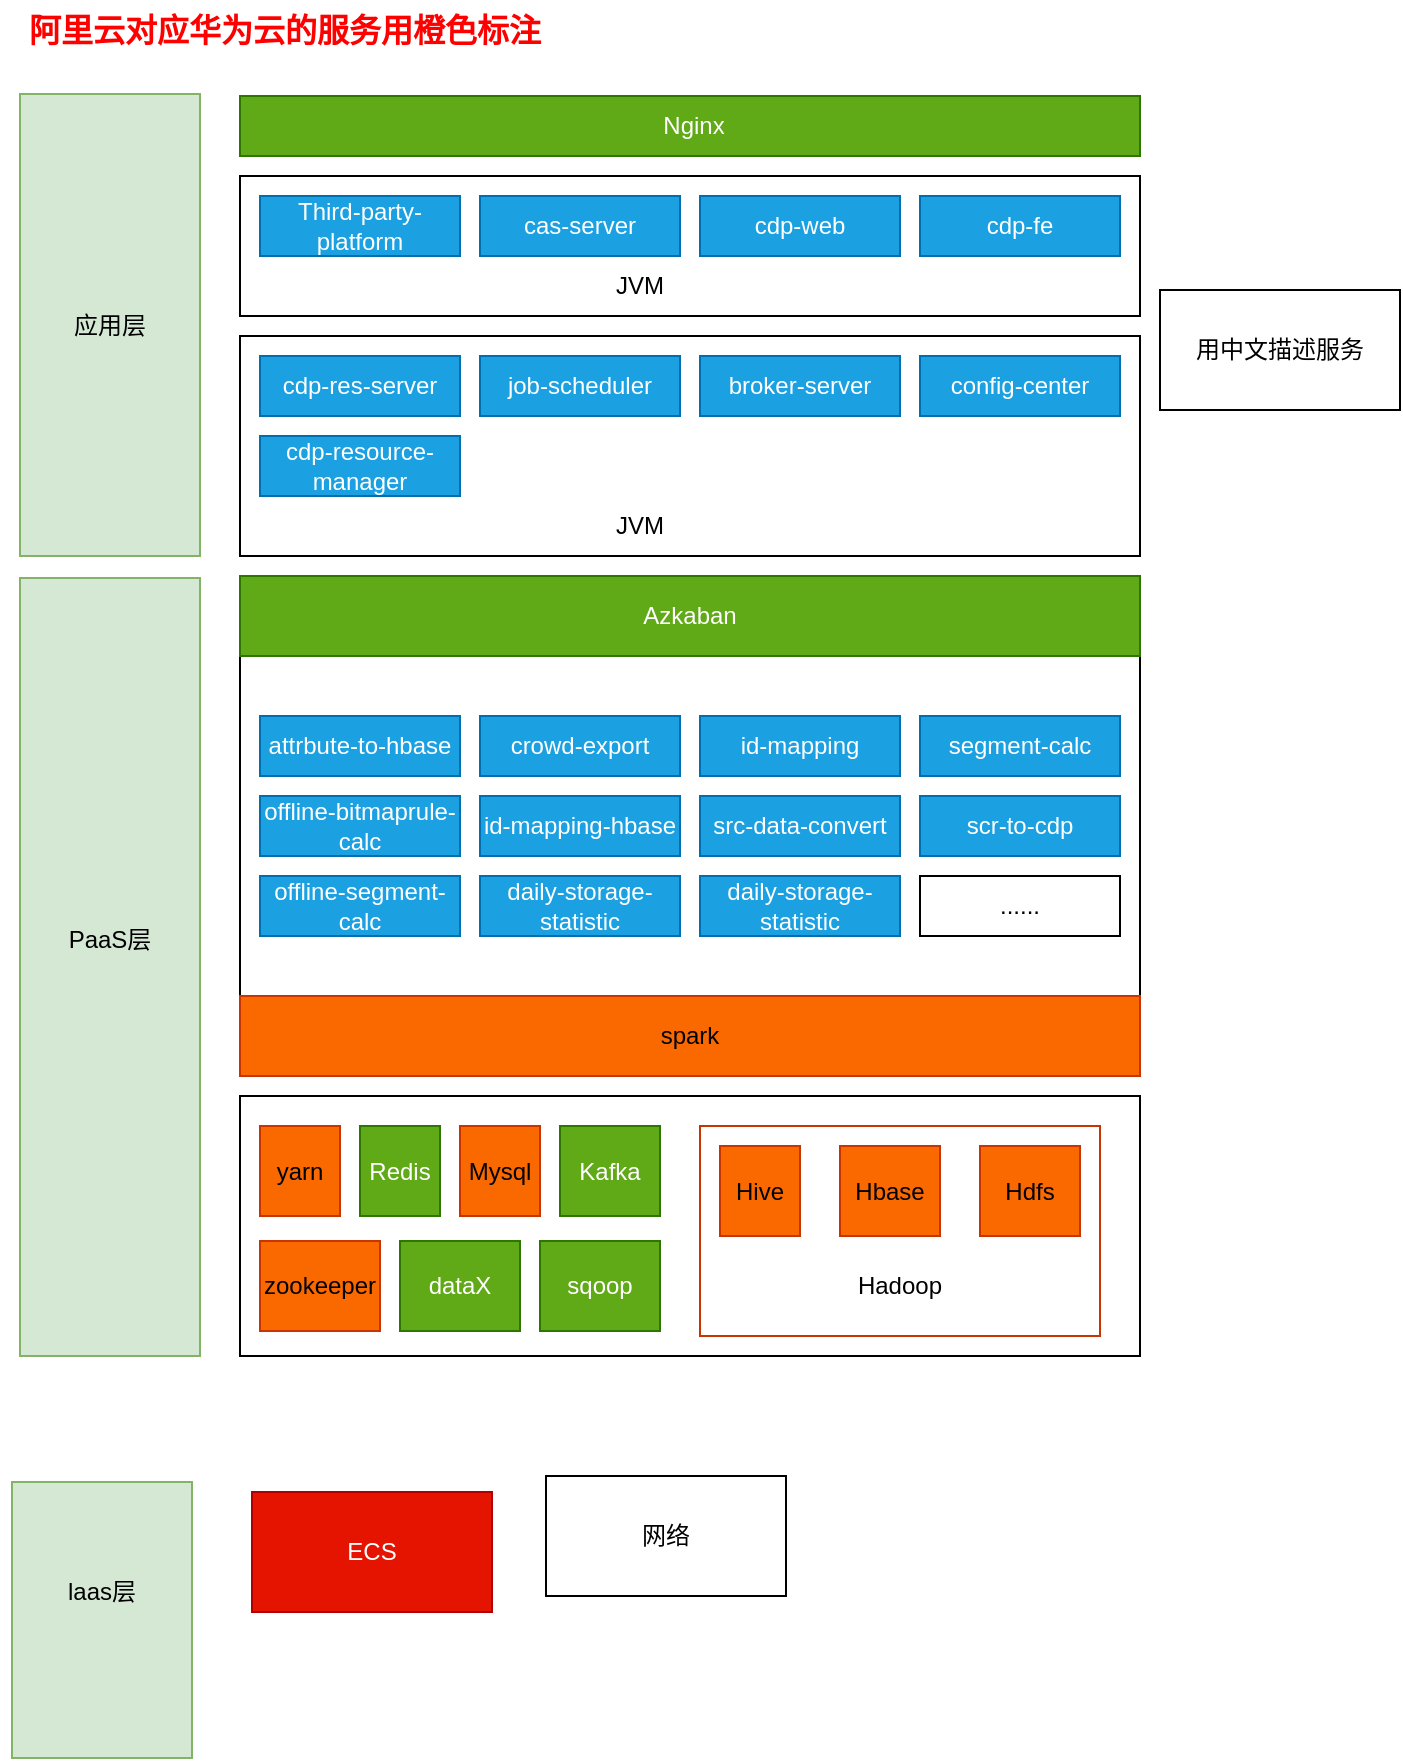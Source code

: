 <mxfile version="24.0.7" type="github">
  <diagram name="第 1 页" id="NQ-Ojct5ziktsbn5hUja">
    <mxGraphModel dx="1087" dy="606" grid="0" gridSize="10" guides="1" tooltips="1" connect="1" arrows="1" fold="1" page="1" pageScale="1" pageWidth="1700" pageHeight="1100" math="0" shadow="0">
      <root>
        <mxCell id="0" />
        <mxCell id="1" parent="0" />
        <mxCell id="iB4oO5PgPrOLgrDMkU3W-33" value="" style="rounded=0;whiteSpace=wrap;html=1;strokeColor=default;align=center;verticalAlign=middle;fontFamily=Helvetica;fontSize=12;fontColor=default;fillColor=default;" parent="1" vertex="1">
          <mxGeometry x="190" y="385" width="450" height="195" as="geometry" />
        </mxCell>
        <mxCell id="iB4oO5PgPrOLgrDMkU3W-7" value="" style="rounded=0;whiteSpace=wrap;html=1;" parent="1" vertex="1">
          <mxGeometry x="190" y="130" width="450" height="70" as="geometry" />
        </mxCell>
        <mxCell id="iB4oO5PgPrOLgrDMkU3W-2" value="&lt;span style=&quot;white-space: pre;&quot;&gt;&#x9;&lt;/span&gt;Nginx&lt;span style=&quot;white-space: pre;&quot;&gt;&#x9;&lt;/span&gt;" style="rounded=0;whiteSpace=wrap;html=1;fillColor=#60a917;fontColor=#ffffff;strokeColor=#2D7600;" parent="1" vertex="1">
          <mxGeometry x="190" y="90" width="450" height="30" as="geometry" />
        </mxCell>
        <mxCell id="iB4oO5PgPrOLgrDMkU3W-3" value="Third-party-&lt;div&gt;platform&lt;/div&gt;" style="rounded=0;whiteSpace=wrap;html=1;fillColor=#1ba1e2;fontColor=#ffffff;strokeColor=#006EAF;" parent="1" vertex="1">
          <mxGeometry x="200" y="140" width="100" height="30" as="geometry" />
        </mxCell>
        <mxCell id="iB4oO5PgPrOLgrDMkU3W-4" value="cas-server" style="rounded=0;whiteSpace=wrap;html=1;fillColor=#1ba1e2;fontColor=#ffffff;strokeColor=#006EAF;" parent="1" vertex="1">
          <mxGeometry x="310" y="140" width="100" height="30" as="geometry" />
        </mxCell>
        <mxCell id="iB4oO5PgPrOLgrDMkU3W-5" value="cdp-web" style="rounded=0;whiteSpace=wrap;html=1;fillColor=#1ba1e2;fontColor=#ffffff;strokeColor=#006EAF;" parent="1" vertex="1">
          <mxGeometry x="420" y="140" width="100" height="30" as="geometry" />
        </mxCell>
        <mxCell id="iB4oO5PgPrOLgrDMkU3W-6" value="cdp-fe" style="rounded=0;whiteSpace=wrap;html=1;fillColor=#1ba1e2;fontColor=#ffffff;strokeColor=#006EAF;" parent="1" vertex="1">
          <mxGeometry x="530" y="140" width="100" height="30" as="geometry" />
        </mxCell>
        <mxCell id="iB4oO5PgPrOLgrDMkU3W-8" value="JVM" style="text;html=1;align=center;verticalAlign=middle;whiteSpace=wrap;rounded=0;" parent="1" vertex="1">
          <mxGeometry x="360" y="170" width="60" height="30" as="geometry" />
        </mxCell>
        <mxCell id="iB4oO5PgPrOLgrDMkU3W-9" value="应用层" style="rounded=0;whiteSpace=wrap;html=1;fillColor=#d5e8d4;strokeColor=#82b366;" parent="1" vertex="1">
          <mxGeometry x="80" y="89" width="90" height="231" as="geometry" />
        </mxCell>
        <mxCell id="iB4oO5PgPrOLgrDMkU3W-10" value="" style="rounded=0;whiteSpace=wrap;html=1;" parent="1" vertex="1">
          <mxGeometry x="190" y="210" width="450" height="110" as="geometry" />
        </mxCell>
        <mxCell id="iB4oO5PgPrOLgrDMkU3W-11" value="cdp-res-server" style="rounded=0;whiteSpace=wrap;html=1;fillColor=#1ba1e2;fontColor=#ffffff;strokeColor=#006EAF;" parent="1" vertex="1">
          <mxGeometry x="200" y="220" width="100" height="30" as="geometry" />
        </mxCell>
        <mxCell id="iB4oO5PgPrOLgrDMkU3W-12" value="job-scheduler" style="rounded=0;whiteSpace=wrap;html=1;fillColor=#1ba1e2;fontColor=#ffffff;strokeColor=#006EAF;" parent="1" vertex="1">
          <mxGeometry x="310" y="220" width="100" height="30" as="geometry" />
        </mxCell>
        <mxCell id="iB4oO5PgPrOLgrDMkU3W-13" value="broker-server" style="rounded=0;whiteSpace=wrap;html=1;fillColor=#1ba1e2;fontColor=#ffffff;strokeColor=#006EAF;" parent="1" vertex="1">
          <mxGeometry x="420" y="220" width="100" height="30" as="geometry" />
        </mxCell>
        <mxCell id="iB4oO5PgPrOLgrDMkU3W-14" value="config-center" style="rounded=0;whiteSpace=wrap;html=1;fillColor=#1ba1e2;fontColor=#ffffff;strokeColor=#006EAF;" parent="1" vertex="1">
          <mxGeometry x="530" y="220" width="100" height="30" as="geometry" />
        </mxCell>
        <mxCell id="iB4oO5PgPrOLgrDMkU3W-15" value="cdp-resource-manager" style="rounded=0;whiteSpace=wrap;html=1;fillColor=#1ba1e2;fontColor=#ffffff;strokeColor=#006EAF;" parent="1" vertex="1">
          <mxGeometry x="200" y="260" width="100" height="30" as="geometry" />
        </mxCell>
        <mxCell id="iB4oO5PgPrOLgrDMkU3W-16" value="JVM" style="text;html=1;align=center;verticalAlign=middle;whiteSpace=wrap;rounded=0;" parent="1" vertex="1">
          <mxGeometry x="360" y="290" width="60" height="30" as="geometry" />
        </mxCell>
        <mxCell id="iB4oO5PgPrOLgrDMkU3W-18" value="" style="rounded=0;whiteSpace=wrap;html=1;" parent="1" vertex="1">
          <mxGeometry x="190" y="330" width="450" height="250" as="geometry" />
        </mxCell>
        <mxCell id="iB4oO5PgPrOLgrDMkU3W-19" value="Azkaban" style="rounded=0;whiteSpace=wrap;html=1;fillColor=#60a917;fontColor=#ffffff;strokeColor=#2D7600;" parent="1" vertex="1">
          <mxGeometry x="190" y="330" width="450" height="40" as="geometry" />
        </mxCell>
        <mxCell id="iB4oO5PgPrOLgrDMkU3W-21" value="attrbute-to-hbase" style="rounded=0;whiteSpace=wrap;html=1;fillColor=#1ba1e2;fontColor=#ffffff;strokeColor=#006EAF;" parent="1" vertex="1">
          <mxGeometry x="200" y="400" width="100" height="30" as="geometry" />
        </mxCell>
        <mxCell id="iB4oO5PgPrOLgrDMkU3W-22" value="crowd-export" style="rounded=0;whiteSpace=wrap;html=1;fillColor=#1ba1e2;fontColor=#ffffff;strokeColor=#006EAF;" parent="1" vertex="1">
          <mxGeometry x="310" y="400" width="100" height="30" as="geometry" />
        </mxCell>
        <mxCell id="iB4oO5PgPrOLgrDMkU3W-23" value="id-mapping" style="rounded=0;whiteSpace=wrap;html=1;fillColor=#1ba1e2;fontColor=#ffffff;strokeColor=#006EAF;" parent="1" vertex="1">
          <mxGeometry x="420" y="400" width="100" height="30" as="geometry" />
        </mxCell>
        <mxCell id="iB4oO5PgPrOLgrDMkU3W-24" value="segment-calc" style="rounded=0;whiteSpace=wrap;html=1;fillColor=#1ba1e2;fontColor=#ffffff;strokeColor=#006EAF;" parent="1" vertex="1">
          <mxGeometry x="530" y="400" width="100" height="30" as="geometry" />
        </mxCell>
        <mxCell id="iB4oO5PgPrOLgrDMkU3W-25" value="offline-bitmaprule-calc" style="rounded=0;whiteSpace=wrap;html=1;fillColor=#1ba1e2;fontColor=#ffffff;strokeColor=#006EAF;" parent="1" vertex="1">
          <mxGeometry x="200" y="440" width="100" height="30" as="geometry" />
        </mxCell>
        <mxCell id="iB4oO5PgPrOLgrDMkU3W-26" value="id-mapping-hbase" style="rounded=0;whiteSpace=wrap;html=1;fillColor=#1ba1e2;fontColor=#ffffff;strokeColor=#006EAF;" parent="1" vertex="1">
          <mxGeometry x="310" y="440" width="100" height="30" as="geometry" />
        </mxCell>
        <mxCell id="iB4oO5PgPrOLgrDMkU3W-27" value="src-data-convert" style="rounded=0;whiteSpace=wrap;html=1;fillColor=#1ba1e2;fontColor=#ffffff;strokeColor=#006EAF;" parent="1" vertex="1">
          <mxGeometry x="420" y="440" width="100" height="30" as="geometry" />
        </mxCell>
        <mxCell id="iB4oO5PgPrOLgrDMkU3W-28" value="scr-to-cdp" style="rounded=0;whiteSpace=wrap;html=1;fillColor=#1ba1e2;fontColor=#ffffff;strokeColor=#006EAF;" parent="1" vertex="1">
          <mxGeometry x="530" y="440" width="100" height="30" as="geometry" />
        </mxCell>
        <mxCell id="iB4oO5PgPrOLgrDMkU3W-29" value="offline-segment-calc" style="rounded=0;whiteSpace=wrap;html=1;fillColor=#1ba1e2;fontColor=#ffffff;strokeColor=#006EAF;" parent="1" vertex="1">
          <mxGeometry x="200" y="480" width="100" height="30" as="geometry" />
        </mxCell>
        <mxCell id="iB4oO5PgPrOLgrDMkU3W-30" value="daily-storage-statistic" style="rounded=0;whiteSpace=wrap;html=1;fillColor=#1ba1e2;fontColor=#ffffff;strokeColor=#006EAF;" parent="1" vertex="1">
          <mxGeometry x="310" y="480" width="100" height="30" as="geometry" />
        </mxCell>
        <mxCell id="iB4oO5PgPrOLgrDMkU3W-31" value="daily-storage-statistic" style="rounded=0;whiteSpace=wrap;html=1;fillColor=#1ba1e2;fontColor=#ffffff;strokeColor=#006EAF;" parent="1" vertex="1">
          <mxGeometry x="420" y="480" width="100" height="30" as="geometry" />
        </mxCell>
        <mxCell id="iB4oO5PgPrOLgrDMkU3W-32" value="......" style="rounded=0;whiteSpace=wrap;" parent="1" vertex="1">
          <mxGeometry x="530" y="480" width="100" height="30" as="geometry" />
        </mxCell>
        <mxCell id="iB4oO5PgPrOLgrDMkU3W-34" value="spark" style="rounded=0;whiteSpace=wrap;html=1;strokeColor=#C73500;align=center;verticalAlign=middle;fontFamily=Helvetica;fontSize=12;fontColor=#000000;fillColor=#fa6800;" parent="1" vertex="1">
          <mxGeometry x="190" y="540" width="450" height="40" as="geometry" />
        </mxCell>
        <mxCell id="iB4oO5PgPrOLgrDMkU3W-35" value="PaaS层&lt;div&gt;&lt;br&gt;&lt;/div&gt;&lt;div&gt;&lt;br&gt;&lt;/div&gt;" style="rounded=0;whiteSpace=wrap;html=1;fillColor=#d5e8d4;strokeColor=#82b366;" parent="1" vertex="1">
          <mxGeometry x="80" y="331" width="90" height="389" as="geometry" />
        </mxCell>
        <mxCell id="iB4oO5PgPrOLgrDMkU3W-36" value="" style="rounded=0;whiteSpace=wrap;html=1;" parent="1" vertex="1">
          <mxGeometry x="190" y="590" width="450" height="130" as="geometry" />
        </mxCell>
        <mxCell id="iB4oO5PgPrOLgrDMkU3W-37" value="yarn" style="rounded=0;whiteSpace=wrap;html=1;strokeColor=#C73500;align=center;verticalAlign=middle;fontFamily=Helvetica;fontSize=12;fontColor=#000000;fillColor=#fa6800;" parent="1" vertex="1">
          <mxGeometry x="200" y="605" width="40" height="45" as="geometry" />
        </mxCell>
        <mxCell id="iB4oO5PgPrOLgrDMkU3W-38" value="Redis" style="rounded=0;whiteSpace=wrap;html=1;strokeColor=#2D7600;align=center;verticalAlign=middle;fontFamily=Helvetica;fontSize=12;fontColor=#ffffff;fillColor=#60a917;" parent="1" vertex="1">
          <mxGeometry x="250" y="605" width="40" height="45" as="geometry" />
        </mxCell>
        <mxCell id="iB4oO5PgPrOLgrDMkU3W-39" value="Mysql" style="rounded=0;whiteSpace=wrap;html=1;strokeColor=#C73500;align=center;verticalAlign=middle;fontFamily=Helvetica;fontSize=12;fontColor=#000000;fillColor=#fa6800;" parent="1" vertex="1">
          <mxGeometry x="300" y="605" width="40" height="45" as="geometry" />
        </mxCell>
        <mxCell id="iB4oO5PgPrOLgrDMkU3W-40" value="Kafka" style="rounded=0;whiteSpace=wrap;html=1;strokeColor=#2D7600;align=center;verticalAlign=middle;fontFamily=Helvetica;fontSize=12;fontColor=#ffffff;fillColor=#60a917;" parent="1" vertex="1">
          <mxGeometry x="350" y="605" width="50" height="45" as="geometry" />
        </mxCell>
        <mxCell id="iB4oO5PgPrOLgrDMkU3W-41" value="" style="rounded=0;whiteSpace=wrap;html=1;strokeColor=#C73500;align=center;verticalAlign=middle;fontFamily=Helvetica;fontSize=12;fontColor=#000000;fillColor=#FFFFFF;" parent="1" vertex="1">
          <mxGeometry x="420" y="605" width="200" height="105" as="geometry" />
        </mxCell>
        <mxCell id="iB4oO5PgPrOLgrDMkU3W-42" value="Hive" style="rounded=0;whiteSpace=wrap;html=1;strokeColor=#C73500;align=center;verticalAlign=middle;fontFamily=Helvetica;fontSize=12;fontColor=#000000;fillColor=#fa6800;" parent="1" vertex="1">
          <mxGeometry x="430" y="615" width="40" height="45" as="geometry" />
        </mxCell>
        <mxCell id="iB4oO5PgPrOLgrDMkU3W-43" value="Hbase" style="rounded=0;whiteSpace=wrap;html=1;strokeColor=#C73500;align=center;verticalAlign=middle;fontFamily=Helvetica;fontSize=12;fontColor=#000000;fillColor=#fa6800;" parent="1" vertex="1">
          <mxGeometry x="490" y="615" width="50" height="45" as="geometry" />
        </mxCell>
        <mxCell id="iB4oO5PgPrOLgrDMkU3W-44" value="Hadoop" style="text;html=1;align=center;verticalAlign=middle;whiteSpace=wrap;rounded=0;fontFamily=Helvetica;fontSize=12;fontColor=#000000;" parent="1" vertex="1">
          <mxGeometry x="490" y="670" width="60" height="30" as="geometry" />
        </mxCell>
        <mxCell id="iB4oO5PgPrOLgrDMkU3W-45" value="zookeeper" style="rounded=0;whiteSpace=wrap;html=1;strokeColor=#C73500;align=center;verticalAlign=middle;fontFamily=Helvetica;fontSize=12;fontColor=#000000;fillColor=#fa6800;" parent="1" vertex="1">
          <mxGeometry x="200" y="662.5" width="60" height="45" as="geometry" />
        </mxCell>
        <mxCell id="iB4oO5PgPrOLgrDMkU3W-46" value="dataX" style="rounded=0;whiteSpace=wrap;html=1;strokeColor=#2D7600;align=center;verticalAlign=middle;fontFamily=Helvetica;fontSize=12;fontColor=#ffffff;fillColor=#60a917;" parent="1" vertex="1">
          <mxGeometry x="270" y="662.5" width="60" height="45" as="geometry" />
        </mxCell>
        <mxCell id="iB4oO5PgPrOLgrDMkU3W-48" value="sqoop" style="rounded=0;whiteSpace=wrap;html=1;strokeColor=#2D7600;align=center;verticalAlign=middle;fontFamily=Helvetica;fontSize=12;fontColor=#ffffff;fillColor=#60a917;" parent="1" vertex="1">
          <mxGeometry x="340" y="662.5" width="60" height="45" as="geometry" />
        </mxCell>
        <mxCell id="iB4oO5PgPrOLgrDMkU3W-50" value="Hdfs" style="rounded=0;whiteSpace=wrap;html=1;strokeColor=#C73500;align=center;verticalAlign=middle;fontFamily=Helvetica;fontSize=12;fontColor=#000000;fillColor=#fa6800;" parent="1" vertex="1">
          <mxGeometry x="560" y="615" width="50" height="45" as="geometry" />
        </mxCell>
        <mxCell id="iB4oO5PgPrOLgrDMkU3W-52" value="阿里云对应华为云的服务用橙色标注" style="text;html=1;align=center;verticalAlign=middle;whiteSpace=wrap;rounded=0;fontFamily=Helvetica;fontSize=16;fontColor=#FF0000;fontStyle=1" parent="1" vertex="1">
          <mxGeometry x="70" y="42" width="285" height="30" as="geometry" />
        </mxCell>
        <mxCell id="NwnP4fKqAZ-GIiQSXvmf-1" value="laas层&lt;div&gt;&lt;br&gt;&lt;/div&gt;&lt;div&gt;&lt;br&gt;&lt;/div&gt;" style="rounded=0;whiteSpace=wrap;html=1;fillColor=#d5e8d4;strokeColor=#82b366;" vertex="1" parent="1">
          <mxGeometry x="76" y="783" width="90" height="138" as="geometry" />
        </mxCell>
        <mxCell id="NwnP4fKqAZ-GIiQSXvmf-2" value="ECS" style="rounded=0;whiteSpace=wrap;html=1;fillColor=#e51400;fontColor=#ffffff;strokeColor=#B20000;" vertex="1" parent="1">
          <mxGeometry x="196" y="788" width="120" height="60" as="geometry" />
        </mxCell>
        <mxCell id="NwnP4fKqAZ-GIiQSXvmf-3" value="网络" style="rounded=0;whiteSpace=wrap;html=1;" vertex="1" parent="1">
          <mxGeometry x="343" y="780" width="120" height="60" as="geometry" />
        </mxCell>
        <mxCell id="NwnP4fKqAZ-GIiQSXvmf-5" value="用中文描述服务" style="rounded=0;whiteSpace=wrap;html=1;" vertex="1" parent="1">
          <mxGeometry x="650" y="187" width="120" height="60" as="geometry" />
        </mxCell>
      </root>
    </mxGraphModel>
  </diagram>
</mxfile>
